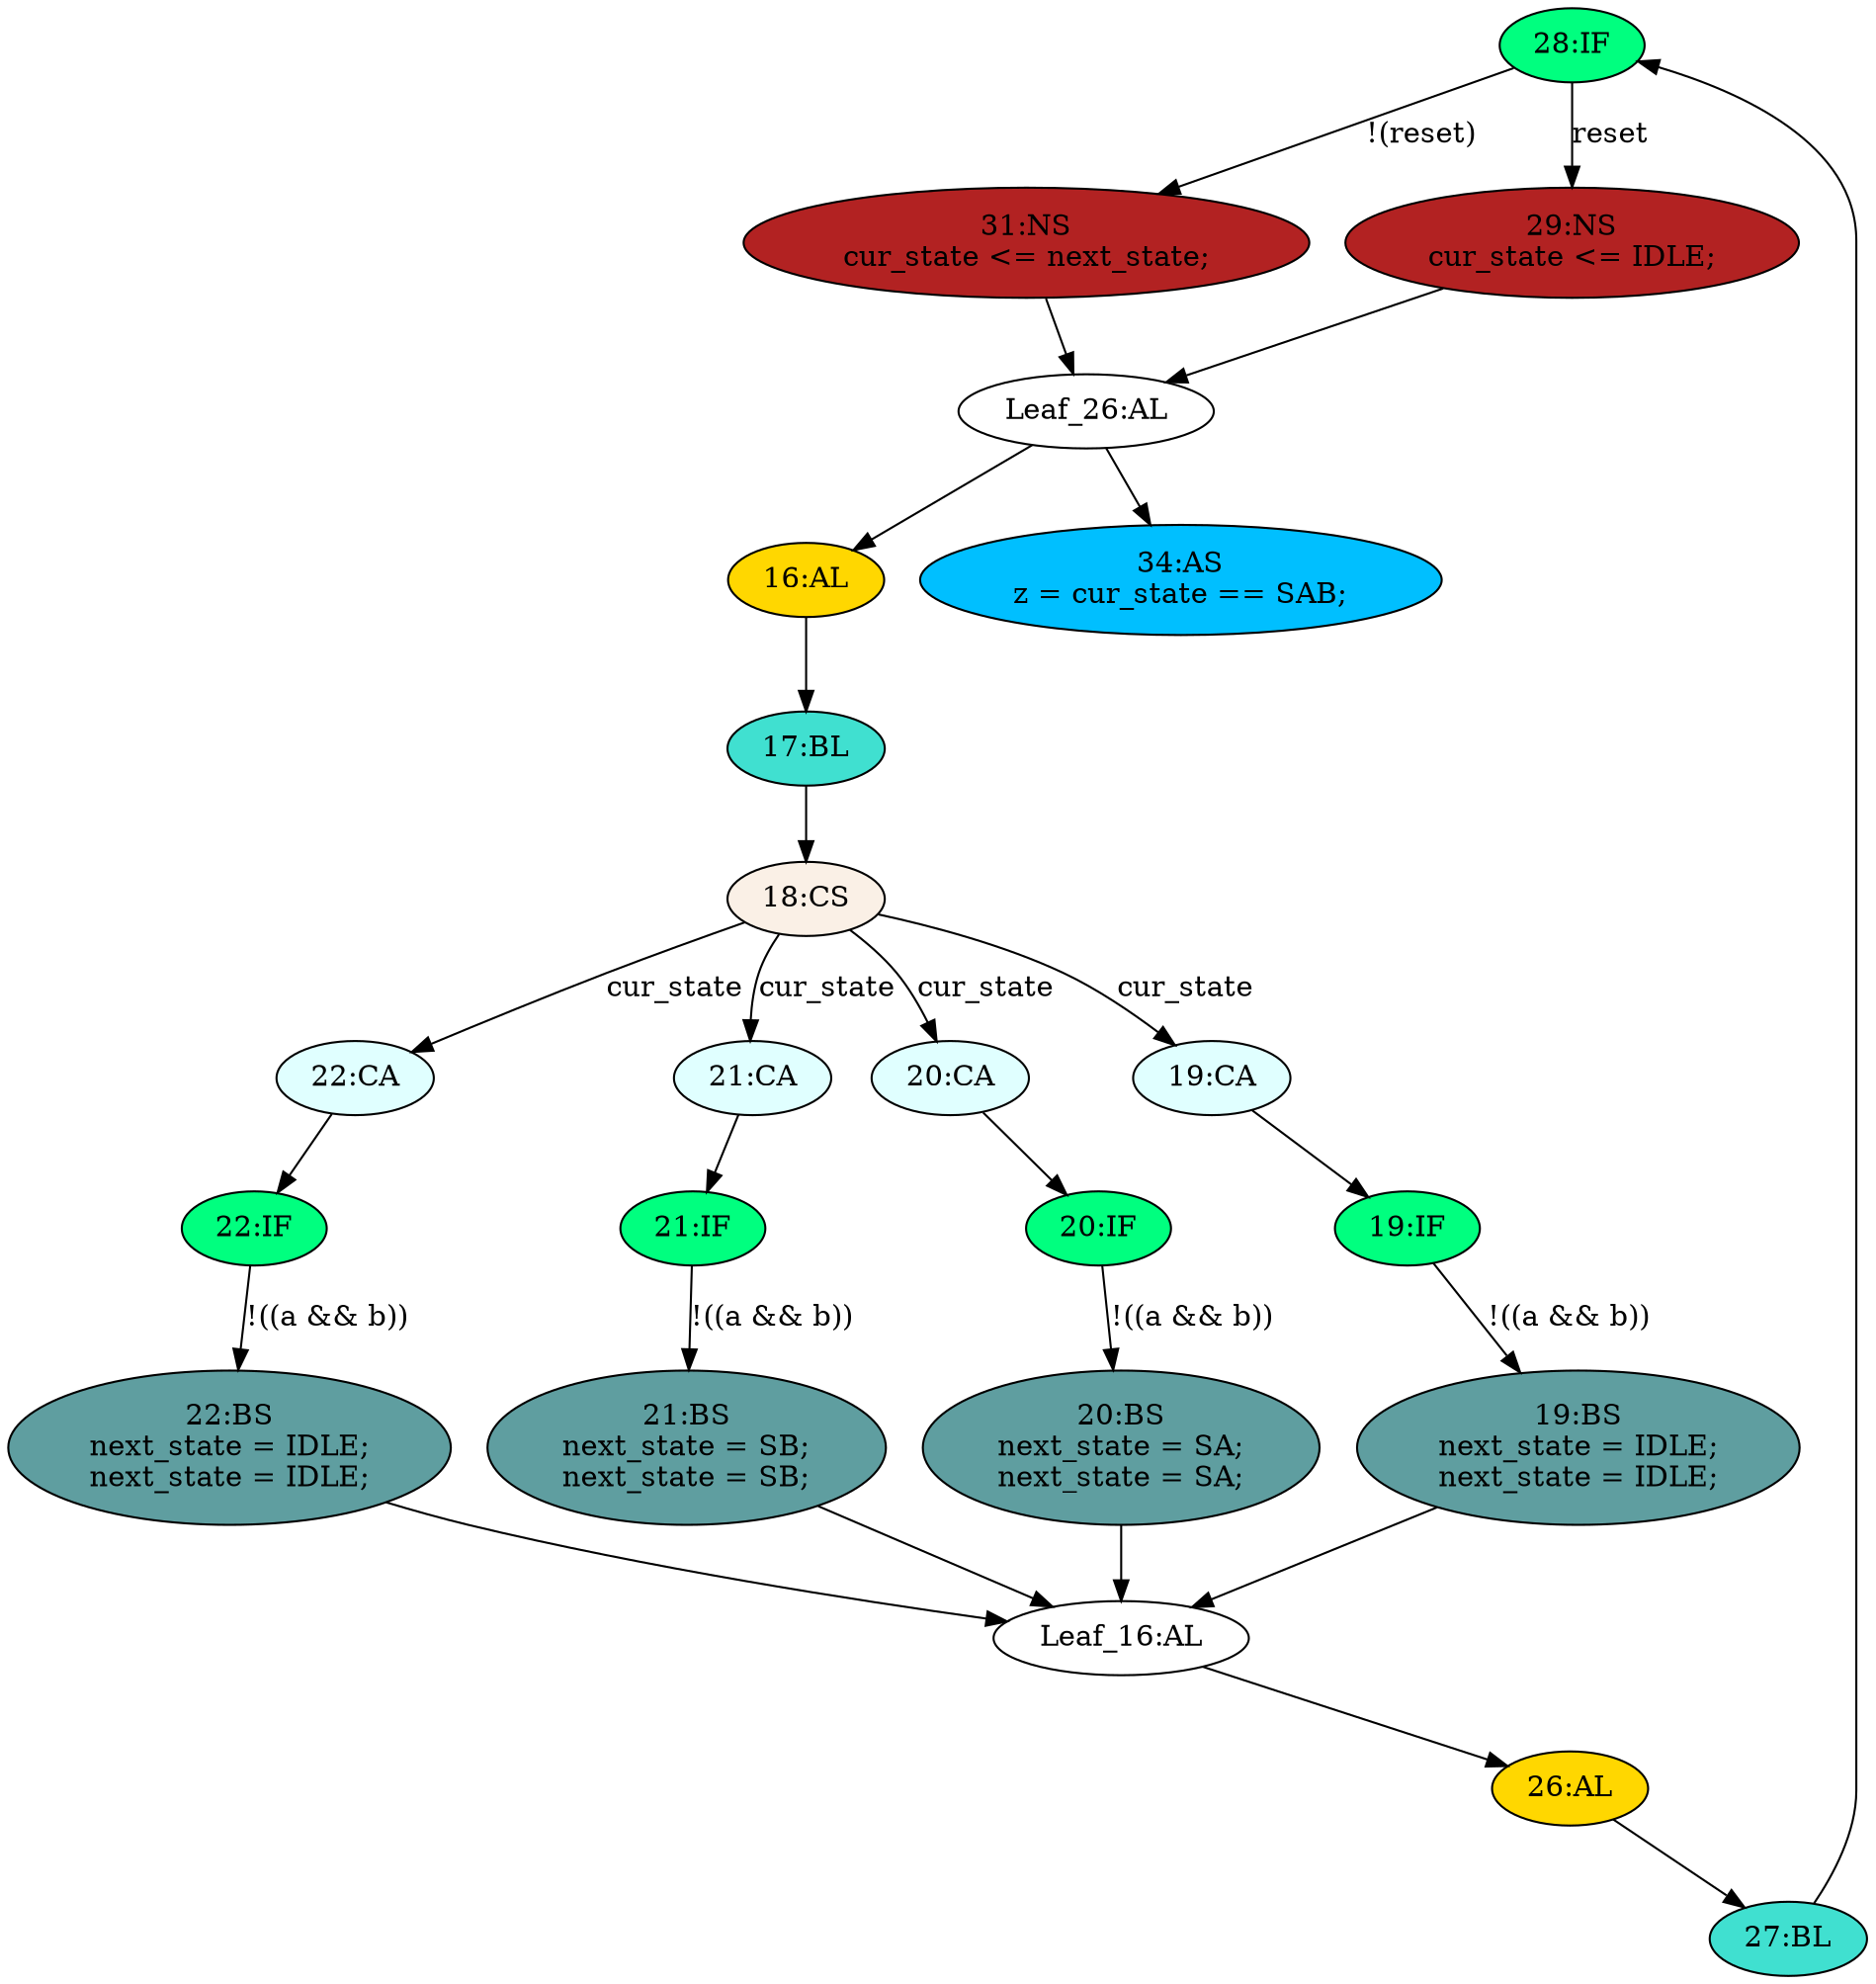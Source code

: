 strict digraph "compose( ,  )" {
	node [label="\N"];
	"28:IF"	[ast="<pyverilog.vparser.ast.IfStatement object at 0x7ff436998650>",
		fillcolor=springgreen,
		label="28:IF",
		statements="[]",
		style=filled,
		typ=IfStatement];
	"31:NS"	[ast="<pyverilog.vparser.ast.NonblockingSubstitution object at 0x7ff436998710>",
		fillcolor=firebrick,
		label="31:NS
cur_state <= next_state;",
		statements="[<pyverilog.vparser.ast.NonblockingSubstitution object at 0x7ff436998710>]",
		style=filled,
		typ=NonblockingSubstitution];
	"28:IF" -> "31:NS"	[cond="['reset']",
		label="!(reset)",
		lineno=28];
	"29:NS"	[ast="<pyverilog.vparser.ast.NonblockingSubstitution object at 0x7ff436998590>",
		fillcolor=firebrick,
		label="29:NS
cur_state <= IDLE;",
		statements="[<pyverilog.vparser.ast.NonblockingSubstitution object at 0x7ff436998590>]",
		style=filled,
		typ=NonblockingSubstitution];
	"28:IF" -> "29:NS"	[cond="['reset']",
		label=reset,
		lineno=28];
	"Leaf_16:AL"	[def_var="['next_state']",
		label="Leaf_16:AL"];
	"26:AL"	[ast="<pyverilog.vparser.ast.Always object at 0x7ff436998910>",
		clk_sens=True,
		fillcolor=gold,
		label="26:AL",
		sens="['clk', 'reset']",
		statements="[]",
		style=filled,
		typ=Always,
		use_var="['reset', 'next_state']"];
	"Leaf_16:AL" -> "26:AL";
	"Leaf_26:AL"	[def_var="['cur_state']",
		label="Leaf_26:AL"];
	"31:NS" -> "Leaf_26:AL"	[cond="[]",
		lineno=None];
	"22:BS"	[ast="<pyverilog.vparser.ast.BlockingSubstitution object at 0x7ff436998b50>",
		fillcolor=cadetblue,
		label="22:BS
next_state = IDLE;
next_state = IDLE;",
		statements="[<pyverilog.vparser.ast.BlockingSubstitution object at 0x7ff436998b50>, <pyverilog.vparser.ast.BlockingSubstitution object at 0x7ff436998b50>]",
		style=filled,
		typ=BlockingSubstitution];
	"22:BS" -> "Leaf_16:AL"	[cond="[]",
		lineno=None];
	"20:BS"	[ast="<pyverilog.vparser.ast.BlockingSubstitution object at 0x7ff436da0950>",
		fillcolor=cadetblue,
		label="20:BS
next_state = SA;
next_state = SA;",
		statements="[<pyverilog.vparser.ast.BlockingSubstitution object at 0x7ff436da0950>, <pyverilog.vparser.ast.BlockingSubstitution object at 0x7ff436da0950>]",
		style=filled,
		typ=BlockingSubstitution];
	"20:BS" -> "Leaf_16:AL"	[cond="[]",
		lineno=None];
	"21:BS"	[ast="<pyverilog.vparser.ast.BlockingSubstitution object at 0x7ff436998c90>",
		fillcolor=cadetblue,
		label="21:BS
next_state = SB;
next_state = SB;",
		statements="[<pyverilog.vparser.ast.BlockingSubstitution object at 0x7ff436998c90>, <pyverilog.vparser.ast.BlockingSubstitution object at 0x7ff436998c90>]",
		style=filled,
		typ=BlockingSubstitution];
	"21:BS" -> "Leaf_16:AL"	[cond="[]",
		lineno=None];
	"21:IF"	[ast="<pyverilog.vparser.ast.IfStatement object at 0x7ff4385a8ad0>",
		fillcolor=springgreen,
		label="21:IF",
		statements="[]",
		style=filled,
		typ=IfStatement];
	"21:IF" -> "21:BS"	[cond="['a', 'b']",
		label="!((a && b))",
		lineno=21];
	"20:IF"	[ast="<pyverilog.vparser.ast.IfStatement object at 0x7ff43ae85d10>",
		fillcolor=springgreen,
		label="20:IF",
		statements="[]",
		style=filled,
		typ=IfStatement];
	"20:IF" -> "20:BS"	[cond="['a', 'b']",
		label="!((a && b))",
		lineno=20];
	"16:AL"	[ast="<pyverilog.vparser.ast.Always object at 0x7ff436cce290>",
		clk_sens=False,
		fillcolor=gold,
		label="16:AL",
		sens="['cur_state', 'a', 'b']",
		statements="[]",
		style=filled,
		typ=Always,
		use_var="['a', 'cur_state', 'b']"];
	"17:BL"	[ast="<pyverilog.vparser.ast.Block object at 0x7ff436cce550>",
		fillcolor=turquoise,
		label="17:BL",
		statements="[]",
		style=filled,
		typ=Block];
	"16:AL" -> "17:BL"	[cond="[]",
		lineno=None];
	"19:BS"	[ast="<pyverilog.vparser.ast.BlockingSubstitution object at 0x7ff436d26850>",
		fillcolor=cadetblue,
		label="19:BS
next_state = IDLE;
next_state = IDLE;",
		statements="[<pyverilog.vparser.ast.BlockingSubstitution object at 0x7ff436d26850>, <pyverilog.vparser.ast.BlockingSubstitution object at 0x7ff436d26850>]",
		style=filled,
		typ=BlockingSubstitution];
	"19:BS" -> "Leaf_16:AL"	[cond="[]",
		lineno=None];
	"18:CS"	[ast="<pyverilog.vparser.ast.CaseStatement object at 0x7ff436da0450>",
		fillcolor=linen,
		label="18:CS",
		statements="[]",
		style=filled,
		typ=CaseStatement];
	"22:CA"	[ast="<pyverilog.vparser.ast.Case object at 0x7ff436d46550>",
		fillcolor=lightcyan,
		label="22:CA",
		statements="[]",
		style=filled,
		typ=Case];
	"18:CS" -> "22:CA"	[cond="['cur_state']",
		label=cur_state,
		lineno=18];
	"21:CA"	[ast="<pyverilog.vparser.ast.Case object at 0x7ff437141610>",
		fillcolor=lightcyan,
		label="21:CA",
		statements="[]",
		style=filled,
		typ=Case];
	"18:CS" -> "21:CA"	[cond="['cur_state']",
		label=cur_state,
		lineno=18];
	"20:CA"	[ast="<pyverilog.vparser.ast.Case object at 0x7ff436d3dc50>",
		fillcolor=lightcyan,
		label="20:CA",
		statements="[]",
		style=filled,
		typ=Case];
	"18:CS" -> "20:CA"	[cond="['cur_state']",
		label=cur_state,
		lineno=18];
	"19:CA"	[ast="<pyverilog.vparser.ast.Case object at 0x7ff436ccecd0>",
		fillcolor=lightcyan,
		label="19:CA",
		statements="[]",
		style=filled,
		typ=Case];
	"18:CS" -> "19:CA"	[cond="['cur_state']",
		label=cur_state,
		lineno=18];
	"22:IF"	[ast="<pyverilog.vparser.ast.IfStatement object at 0x7ff436998990>",
		fillcolor=springgreen,
		label="22:IF",
		statements="[]",
		style=filled,
		typ=IfStatement];
	"22:CA" -> "22:IF"	[cond="[]",
		lineno=None];
	"17:BL" -> "18:CS"	[cond="[]",
		lineno=None];
	"19:IF"	[ast="<pyverilog.vparser.ast.IfStatement object at 0x7ff436d3dd10>",
		fillcolor=springgreen,
		label="19:IF",
		statements="[]",
		style=filled,
		typ=IfStatement];
	"19:IF" -> "19:BS"	[cond="['a', 'b']",
		label="!((a && b))",
		lineno=19];
	"21:CA" -> "21:IF"	[cond="[]",
		lineno=None];
	"27:BL"	[ast="<pyverilog.vparser.ast.Block object at 0x7ff4369989d0>",
		fillcolor=turquoise,
		label="27:BL",
		statements="[]",
		style=filled,
		typ=Block];
	"27:BL" -> "28:IF"	[cond="[]",
		lineno=None];
	"20:CA" -> "20:IF"	[cond="[]",
		lineno=None];
	"29:NS" -> "Leaf_26:AL"	[cond="[]",
		lineno=None];
	"22:IF" -> "22:BS"	[cond="['a', 'b']",
		label="!((a && b))",
		lineno=22];
	"26:AL" -> "27:BL"	[cond="[]",
		lineno=None];
	"Leaf_26:AL" -> "16:AL";
	"34:AS"	[ast="<pyverilog.vparser.ast.Assign object at 0x7ff4369982d0>",
		def_var="['z']",
		fillcolor=deepskyblue,
		label="34:AS
z = cur_state == SAB;",
		statements="[]",
		style=filled,
		typ=Assign,
		use_var="['cur_state']"];
	"Leaf_26:AL" -> "34:AS";
	"19:CA" -> "19:IF"	[cond="[]",
		lineno=None];
}
